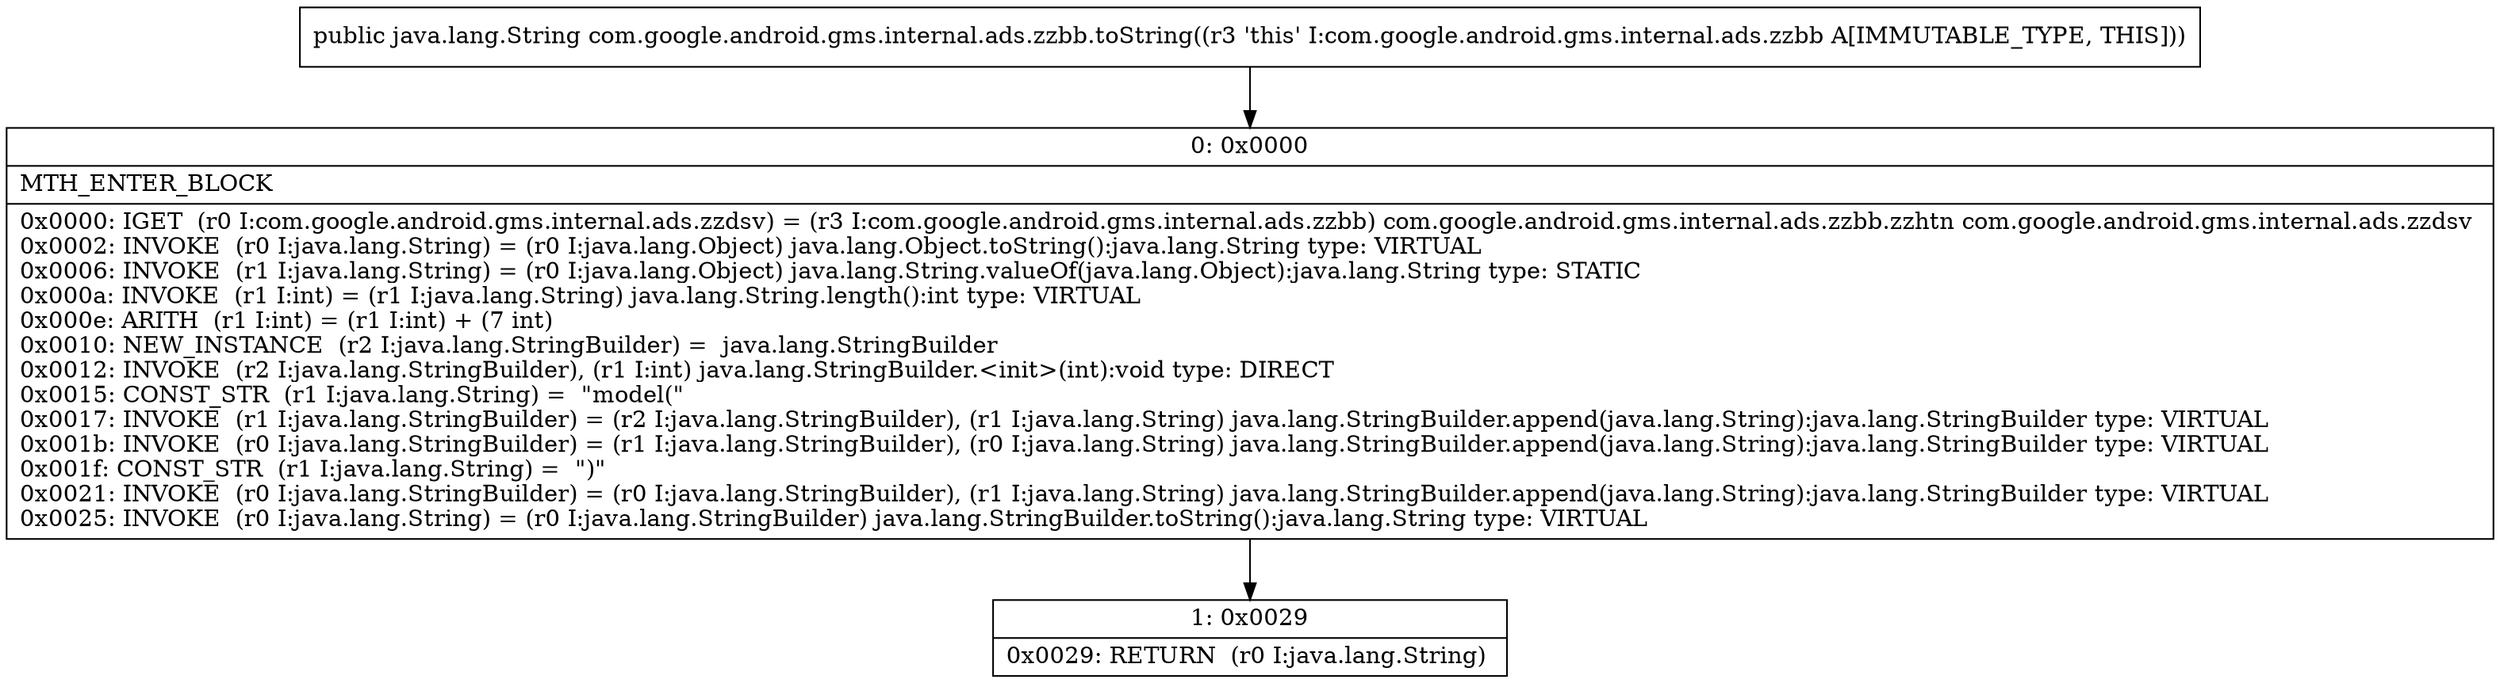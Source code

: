 digraph "CFG forcom.google.android.gms.internal.ads.zzbb.toString()Ljava\/lang\/String;" {
Node_0 [shape=record,label="{0\:\ 0x0000|MTH_ENTER_BLOCK\l|0x0000: IGET  (r0 I:com.google.android.gms.internal.ads.zzdsv) = (r3 I:com.google.android.gms.internal.ads.zzbb) com.google.android.gms.internal.ads.zzbb.zzhtn com.google.android.gms.internal.ads.zzdsv \l0x0002: INVOKE  (r0 I:java.lang.String) = (r0 I:java.lang.Object) java.lang.Object.toString():java.lang.String type: VIRTUAL \l0x0006: INVOKE  (r1 I:java.lang.String) = (r0 I:java.lang.Object) java.lang.String.valueOf(java.lang.Object):java.lang.String type: STATIC \l0x000a: INVOKE  (r1 I:int) = (r1 I:java.lang.String) java.lang.String.length():int type: VIRTUAL \l0x000e: ARITH  (r1 I:int) = (r1 I:int) + (7 int) \l0x0010: NEW_INSTANCE  (r2 I:java.lang.StringBuilder) =  java.lang.StringBuilder \l0x0012: INVOKE  (r2 I:java.lang.StringBuilder), (r1 I:int) java.lang.StringBuilder.\<init\>(int):void type: DIRECT \l0x0015: CONST_STR  (r1 I:java.lang.String) =  \"model(\" \l0x0017: INVOKE  (r1 I:java.lang.StringBuilder) = (r2 I:java.lang.StringBuilder), (r1 I:java.lang.String) java.lang.StringBuilder.append(java.lang.String):java.lang.StringBuilder type: VIRTUAL \l0x001b: INVOKE  (r0 I:java.lang.StringBuilder) = (r1 I:java.lang.StringBuilder), (r0 I:java.lang.String) java.lang.StringBuilder.append(java.lang.String):java.lang.StringBuilder type: VIRTUAL \l0x001f: CONST_STR  (r1 I:java.lang.String) =  \")\" \l0x0021: INVOKE  (r0 I:java.lang.StringBuilder) = (r0 I:java.lang.StringBuilder), (r1 I:java.lang.String) java.lang.StringBuilder.append(java.lang.String):java.lang.StringBuilder type: VIRTUAL \l0x0025: INVOKE  (r0 I:java.lang.String) = (r0 I:java.lang.StringBuilder) java.lang.StringBuilder.toString():java.lang.String type: VIRTUAL \l}"];
Node_1 [shape=record,label="{1\:\ 0x0029|0x0029: RETURN  (r0 I:java.lang.String) \l}"];
MethodNode[shape=record,label="{public java.lang.String com.google.android.gms.internal.ads.zzbb.toString((r3 'this' I:com.google.android.gms.internal.ads.zzbb A[IMMUTABLE_TYPE, THIS])) }"];
MethodNode -> Node_0;
Node_0 -> Node_1;
}

